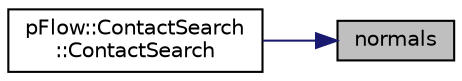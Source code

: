 digraph "normals"
{
 // LATEX_PDF_SIZE
  edge [fontname="Helvetica",fontsize="10",labelfontname="Helvetica",labelfontsize="10"];
  node [fontname="Helvetica",fontsize="10",shape=record];
  rankdir="RL";
  Node1 [label="normals",height=0.2,width=0.4,color="black", fillcolor="grey75", style="filled", fontcolor="black",tooltip=" "];
  Node1 -> Node2 [dir="back",color="midnightblue",fontsize="10",style="solid",fontname="Helvetica"];
  Node2 [label="pFlow::ContactSearch\l::ContactSearch",height=0.2,width=0.4,color="black", fillcolor="white", style="filled",URL="$classpFlow_1_1ContactSearch.html#af9dd514cd28edb2b83ffa07d78e89a77",tooltip=" "];
}
